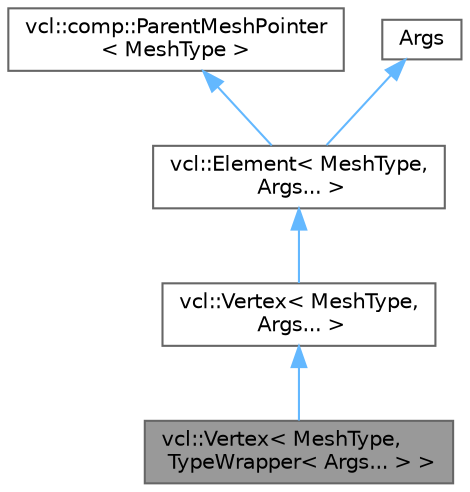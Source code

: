digraph "vcl::Vertex&lt; MeshType, TypeWrapper&lt; Args... &gt; &gt;"
{
 // LATEX_PDF_SIZE
  bgcolor="transparent";
  edge [fontname=Helvetica,fontsize=10,labelfontname=Helvetica,labelfontsize=10];
  node [fontname=Helvetica,fontsize=10,shape=box,height=0.2,width=0.4];
  Node1 [label="vcl::Vertex\< MeshType,\l TypeWrapper\< Args... \> \>",height=0.2,width=0.4,color="gray40", fillcolor="grey60", style="filled", fontcolor="black",tooltip=" "];
  Node2 -> Node1 [dir="back",color="steelblue1",style="solid"];
  Node2 [label="vcl::Vertex\< MeshType,\l Args... \>",height=0.2,width=0.4,color="gray40", fillcolor="white", style="filled",URL="$classvcl_1_1Vertex.html",tooltip=" "];
  Node3 -> Node2 [dir="back",color="steelblue1",style="solid"];
  Node3 [label="vcl::Element\< MeshType,\l Args... \>",height=0.2,width=0.4,color="gray40", fillcolor="white", style="filled",URL="$classvcl_1_1Element.html",tooltip=" "];
  Node4 -> Node3 [dir="back",color="steelblue1",style="solid"];
  Node4 [label="vcl::comp::ParentMeshPointer\l\< MeshType \>",height=0.2,width=0.4,color="gray40", fillcolor="white", style="filled",URL="$classvcl_1_1comp_1_1ParentMeshPointer.html",tooltip=" "];
  Node5 -> Node3 [dir="back",color="steelblue1",style="solid"];
  Node5 [label="Args",height=0.2,width=0.4,color="gray40", fillcolor="white", style="filled",tooltip=" "];
}
